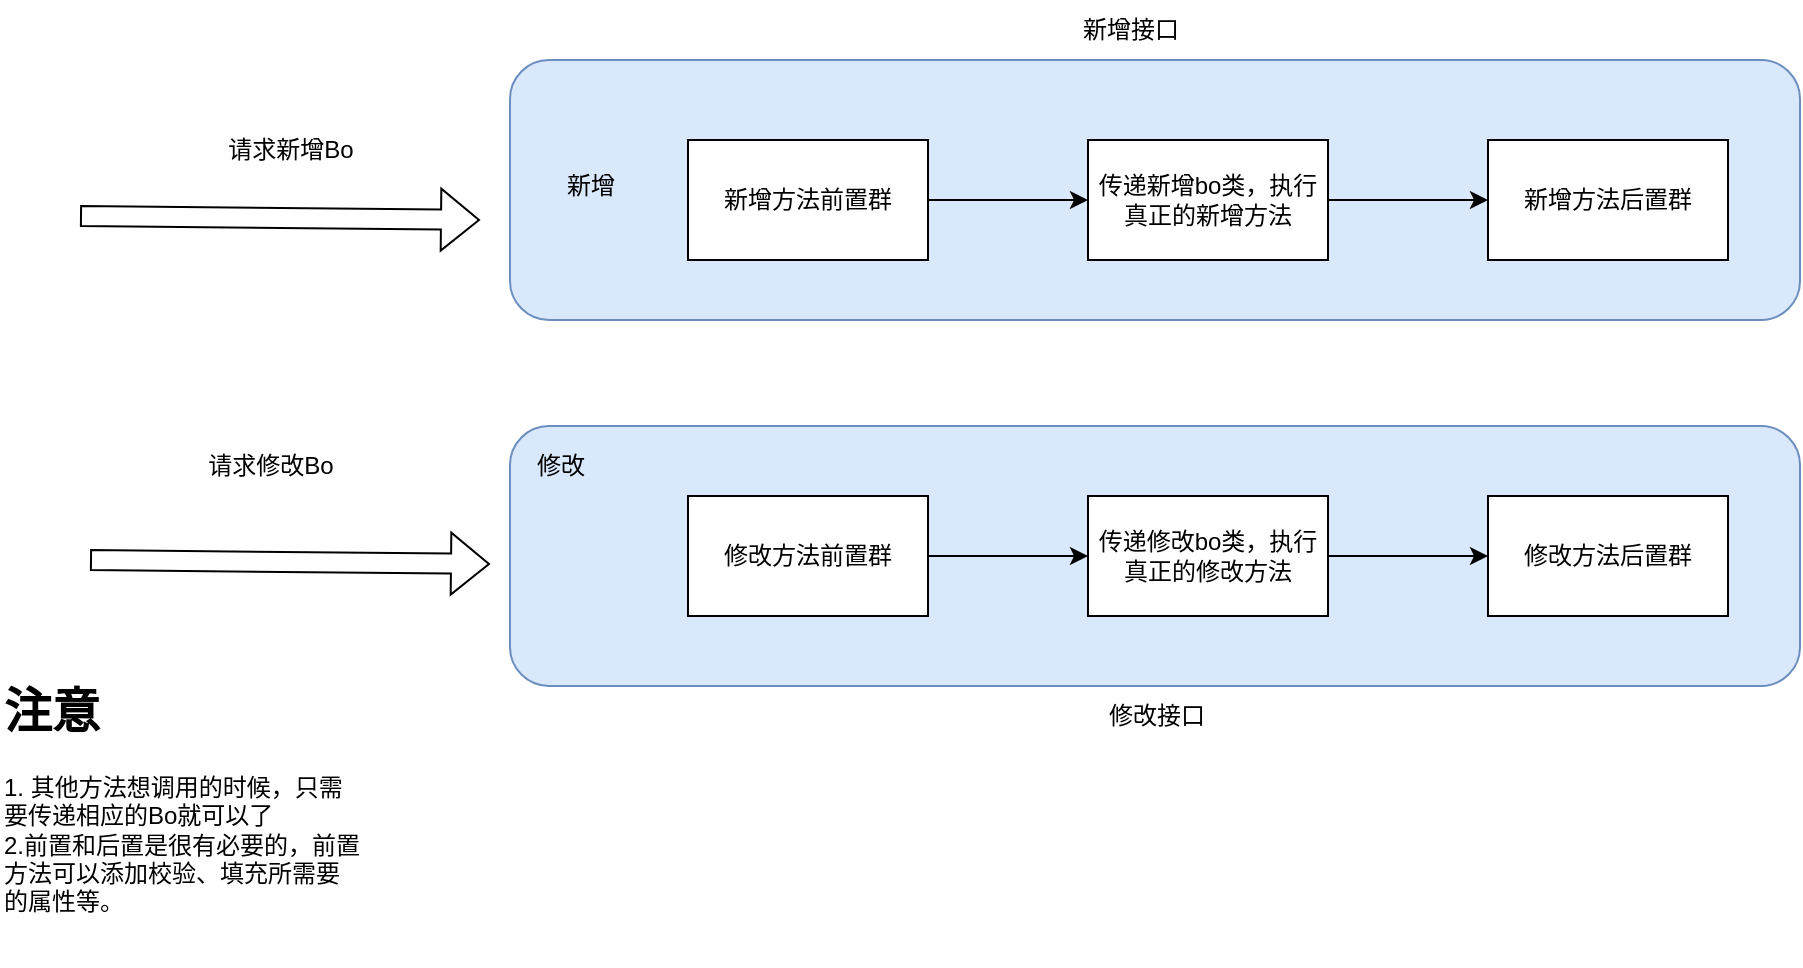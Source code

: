 <mxfile version="24.8.4">
  <diagram name="第 1 页" id="XCElDRBBR-Usxk6qokSl">
    <mxGraphModel dx="2074" dy="1098" grid="1" gridSize="10" guides="1" tooltips="1" connect="1" arrows="1" fold="1" page="1" pageScale="1" pageWidth="827" pageHeight="1169" math="0" shadow="0">
      <root>
        <mxCell id="0" />
        <mxCell id="1" parent="0" />
        <mxCell id="Bp3mLdf9G4zY9HYmWldy-1" value="" style="rounded=1;whiteSpace=wrap;html=1;fillColor=#dae8fc;strokeColor=#6c8ebf;" vertex="1" parent="1">
          <mxGeometry x="325" y="403" width="645" height="130" as="geometry" />
        </mxCell>
        <mxCell id="Bp3mLdf9G4zY9HYmWldy-2" value="" style="rounded=1;whiteSpace=wrap;html=1;fillColor=#dae8fc;strokeColor=#6c8ebf;" vertex="1" parent="1">
          <mxGeometry x="325" y="220" width="645" height="130" as="geometry" />
        </mxCell>
        <mxCell id="Bp3mLdf9G4zY9HYmWldy-4" value="" style="shape=flexArrow;endArrow=classic;html=1;rounded=0;" edge="1" parent="1">
          <mxGeometry width="50" height="50" relative="1" as="geometry">
            <mxPoint x="110" y="298" as="sourcePoint" />
            <mxPoint x="310" y="300" as="targetPoint" />
          </mxGeometry>
        </mxCell>
        <mxCell id="Bp3mLdf9G4zY9HYmWldy-5" value="请求新增Bo" style="text;html=1;align=center;verticalAlign=middle;resizable=0;points=[];autosize=1;strokeColor=none;fillColor=none;" vertex="1" parent="1">
          <mxGeometry x="170" y="250" width="90" height="30" as="geometry" />
        </mxCell>
        <mxCell id="Bp3mLdf9G4zY9HYmWldy-8" value="" style="edgeStyle=orthogonalEdgeStyle;rounded=0;orthogonalLoop=1;jettySize=auto;html=1;" edge="1" parent="1" source="Bp3mLdf9G4zY9HYmWldy-9" target="Bp3mLdf9G4zY9HYmWldy-15">
          <mxGeometry relative="1" as="geometry" />
        </mxCell>
        <mxCell id="Bp3mLdf9G4zY9HYmWldy-9" value="新增方法前置群" style="rounded=0;whiteSpace=wrap;html=1;" vertex="1" parent="1">
          <mxGeometry x="414" y="260" width="120" height="60" as="geometry" />
        </mxCell>
        <mxCell id="Bp3mLdf9G4zY9HYmWldy-10" value="" style="edgeStyle=orthogonalEdgeStyle;rounded=0;orthogonalLoop=1;jettySize=auto;html=1;" edge="1" parent="1" source="Bp3mLdf9G4zY9HYmWldy-11" target="Bp3mLdf9G4zY9HYmWldy-17">
          <mxGeometry relative="1" as="geometry" />
        </mxCell>
        <mxCell id="Bp3mLdf9G4zY9HYmWldy-11" value="修改方法前置群" style="rounded=0;whiteSpace=wrap;html=1;" vertex="1" parent="1">
          <mxGeometry x="414" y="438" width="120" height="60" as="geometry" />
        </mxCell>
        <mxCell id="Bp3mLdf9G4zY9HYmWldy-13" value="修改" style="text;html=1;align=center;verticalAlign=middle;resizable=0;points=[];autosize=1;strokeColor=none;fillColor=none;" vertex="1" parent="1">
          <mxGeometry x="325" y="408" width="50" height="30" as="geometry" />
        </mxCell>
        <mxCell id="Bp3mLdf9G4zY9HYmWldy-14" value="" style="edgeStyle=orthogonalEdgeStyle;rounded=0;orthogonalLoop=1;jettySize=auto;html=1;" edge="1" parent="1" source="Bp3mLdf9G4zY9HYmWldy-15" target="Bp3mLdf9G4zY9HYmWldy-18">
          <mxGeometry relative="1" as="geometry" />
        </mxCell>
        <mxCell id="Bp3mLdf9G4zY9HYmWldy-15" value="传递新增bo类，执行真正的新增方法" style="rounded=0;whiteSpace=wrap;html=1;" vertex="1" parent="1">
          <mxGeometry x="614" y="260" width="120" height="60" as="geometry" />
        </mxCell>
        <mxCell id="Bp3mLdf9G4zY9HYmWldy-16" value="" style="edgeStyle=orthogonalEdgeStyle;rounded=0;orthogonalLoop=1;jettySize=auto;html=1;" edge="1" parent="1" source="Bp3mLdf9G4zY9HYmWldy-17" target="Bp3mLdf9G4zY9HYmWldy-19">
          <mxGeometry relative="1" as="geometry" />
        </mxCell>
        <mxCell id="Bp3mLdf9G4zY9HYmWldy-17" value="传递修改bo类，执行真正的修改方法" style="rounded=0;whiteSpace=wrap;html=1;" vertex="1" parent="1">
          <mxGeometry x="614" y="438" width="120" height="60" as="geometry" />
        </mxCell>
        <mxCell id="Bp3mLdf9G4zY9HYmWldy-18" value="新增方法后置群" style="rounded=0;whiteSpace=wrap;html=1;" vertex="1" parent="1">
          <mxGeometry x="814" y="260" width="120" height="60" as="geometry" />
        </mxCell>
        <mxCell id="Bp3mLdf9G4zY9HYmWldy-19" value="修改方法后置群" style="rounded=0;whiteSpace=wrap;html=1;" vertex="1" parent="1">
          <mxGeometry x="814" y="438" width="120" height="60" as="geometry" />
        </mxCell>
        <mxCell id="Bp3mLdf9G4zY9HYmWldy-20" value="&lt;h1 style=&quot;margin-top: 0px;&quot;&gt;注意&lt;/h1&gt;&lt;div&gt;1. 其他方法想调用的时候，只需要传递相应的Bo就可以了&lt;/div&gt;&lt;div&gt;2.前置和后置是很有必要的，前置方法可以添加校验、填充所需要的属性等。&lt;/div&gt;" style="text;html=1;whiteSpace=wrap;overflow=hidden;rounded=0;" vertex="1" parent="1">
          <mxGeometry x="70" y="525" width="180" height="145" as="geometry" />
        </mxCell>
        <mxCell id="Bp3mLdf9G4zY9HYmWldy-21" value="新增接口" style="text;html=1;align=center;verticalAlign=middle;resizable=0;points=[];autosize=1;strokeColor=none;fillColor=none;" vertex="1" parent="1">
          <mxGeometry x="600" y="190" width="70" height="30" as="geometry" />
        </mxCell>
        <mxCell id="Bp3mLdf9G4zY9HYmWldy-22" value="修改接口" style="text;html=1;align=center;verticalAlign=middle;resizable=0;points=[];autosize=1;strokeColor=none;fillColor=none;" vertex="1" parent="1">
          <mxGeometry x="612.5" y="533" width="70" height="30" as="geometry" />
        </mxCell>
        <mxCell id="Bp3mLdf9G4zY9HYmWldy-23" value="新增" style="text;html=1;align=center;verticalAlign=middle;resizable=0;points=[];autosize=1;strokeColor=none;fillColor=none;" vertex="1" parent="1">
          <mxGeometry x="340" y="268" width="50" height="30" as="geometry" />
        </mxCell>
        <mxCell id="Bp3mLdf9G4zY9HYmWldy-24" value="请求修改Bo" style="text;html=1;align=center;verticalAlign=middle;resizable=0;points=[];autosize=1;strokeColor=none;fillColor=none;" vertex="1" parent="1">
          <mxGeometry x="160" y="408" width="90" height="30" as="geometry" />
        </mxCell>
        <mxCell id="Bp3mLdf9G4zY9HYmWldy-25" value="" style="shape=flexArrow;endArrow=classic;html=1;rounded=0;" edge="1" parent="1">
          <mxGeometry width="50" height="50" relative="1" as="geometry">
            <mxPoint x="115" y="470" as="sourcePoint" />
            <mxPoint x="315" y="472" as="targetPoint" />
          </mxGeometry>
        </mxCell>
      </root>
    </mxGraphModel>
  </diagram>
</mxfile>
